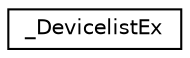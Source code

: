 digraph "クラス階層図"
{
  edge [fontname="Helvetica",fontsize="10",labelfontname="Helvetica",labelfontsize="10"];
  node [fontname="Helvetica",fontsize="10",shape=record];
  rankdir="LR";
  Node0 [label="_DevicelistEx",height=0.2,width=0.4,color="black", fillcolor="white", style="filled",URL="$struct___devicelist_ex.html"];
}
